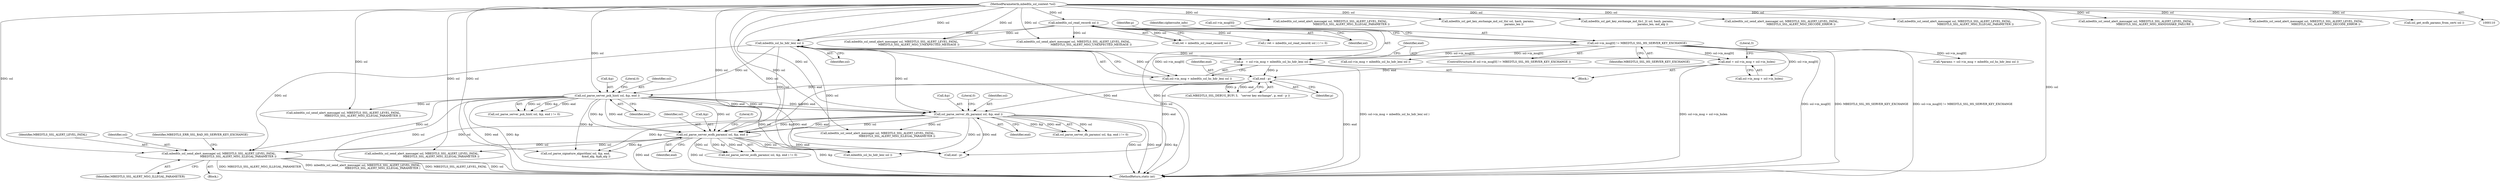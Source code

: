 digraph "0_mbedtls_027f84c69f4ef30c0693832a6c396ef19e563ca1@pointer" {
"1000447" [label="(Call,mbedtls_ssl_send_alert_message( ssl, MBEDTLS_SSL_ALERT_LEVEL_FATAL,\n                                            MBEDTLS_SSL_ALERT_MSG_ILLEGAL_PARAMETER ))"];
"1000274" [label="(Call,mbedtls_ssl_hs_hdr_len( ssl ))"];
"1000205" [label="(Call,mbedtls_ssl_read_record( ssl ))"];
"1000111" [label="(MethodParameterIn,mbedtls_ssl_context *ssl)"];
"1000363" [label="(Call,ssl_parse_server_dh_params( ssl, &p, end ))"];
"1000319" [label="(Call,ssl_parse_server_psk_hint( ssl, &p, end ))"];
"1000289" [label="(Call,end - p)"];
"1000276" [label="(Call,end = ssl->in_msg + ssl->in_hslen)"];
"1000232" [label="(Call,ssl->in_msg[0] != MBEDTLS_SSL_HS_SERVER_KEY_EXCHANGE)"];
"1000268" [label="(Call,p   = ssl->in_msg + mbedtls_ssl_hs_hdr_len( ssl ))"];
"1000401" [label="(Call,ssl_parse_server_ecdh_params( ssl, &p, end ))"];
"1000400" [label="(Call,ssl_parse_server_ecdh_params( ssl, &p, end ) != 0)"];
"1000452" [label="(Identifier,MBEDTLS_ERR_SSL_BAD_HS_SERVER_KEY_EXCHANGE)"];
"1000289" [label="(Call,end - p)"];
"1000275" [label="(Identifier,ssl)"];
"1000321" [label="(Call,&p)"];
"1000285" [label="(Call,MBEDTLS_SSL_DEBUG_BUF( 3,   \"server key exchange\", p, end - p ))"];
"1000499" [label="(Call,ssl_parse_signature_algorithm( ssl, &p, end,\n                                               &md_alg, &pk_alg ))"];
"1000329" [label="(Call,mbedtls_ssl_send_alert_message( ssl, MBEDTLS_SSL_ALERT_LEVEL_FATAL,\n                                            MBEDTLS_SSL_ALERT_MSG_ILLEGAL_PARAMETER ))"];
"1000291" [label="(Identifier,p)"];
"1000476" [label="(Call,*params = ssl->in_msg + mbedtls_ssl_hs_hdr_len( ssl ))"];
"1000277" [label="(Identifier,end)"];
"1000324" [label="(Literal,0)"];
"1000411" [label="(Call,mbedtls_ssl_send_alert_message( ssl, MBEDTLS_SSL_ALERT_LEVEL_FATAL,\n                                            MBEDTLS_SSL_ALERT_MSG_ILLEGAL_PARAMETER ))"];
"1000367" [label="(Identifier,end)"];
"1000368" [label="(Literal,0)"];
"1000203" [label="(Call,ret = mbedtls_ssl_read_record( ssl ))"];
"1000435" [label="(Call,end - p)"];
"1000320" [label="(Identifier,ssl)"];
"1000286" [label="(Literal,3)"];
"1000760" [label="(MethodReturn,static int)"];
"1000406" [label="(Literal,0)"];
"1000513" [label="(Call,mbedtls_ssl_send_alert_message( ssl, MBEDTLS_SSL_ALERT_LEVEL_FATAL,\n                                                MBEDTLS_SSL_ALERT_MSG_ILLEGAL_PARAMETER ))"];
"1000625" [label="(Call,mbedtls_ssl_get_key_exchange_md_ssl_tls( ssl, hash, params,\n                                                           params_len ))"];
"1000447" [label="(Call,mbedtls_ssl_send_alert_message( ssl, MBEDTLS_SSL_ALERT_LEVEL_FATAL,\n                                            MBEDTLS_SSL_ALERT_MSG_ILLEGAL_PARAMETER ))"];
"1000647" [label="(Call,mbedtls_ssl_get_key_exchange_md_tls1_2( ssl, hash, params,\n                                                          params_len, md_alg ))"];
"1000604" [label="(Call,mbedtls_ssl_send_alert_message( ssl, MBEDTLS_SSL_ALERT_LEVEL_FATAL,\n                                            MBEDTLS_SSL_ALERT_MSG_DECODE_ERROR ))"];
"1000269" [label="(Identifier,p)"];
"1000442" [label="(Block,)"];
"1000364" [label="(Identifier,ssl)"];
"1000205" [label="(Call,mbedtls_ssl_read_record( ssl ))"];
"1000402" [label="(Identifier,ssl)"];
"1000363" [label="(Call,ssl_parse_server_dh_params( ssl, &p, end ))"];
"1000318" [label="(Call,ssl_parse_server_psk_hint( ssl, &p, end ) != 0)"];
"1000244" [label="(Identifier,ciphersuite_info)"];
"1000478" [label="(Call,ssl->in_msg + mbedtls_ssl_hs_hdr_len( ssl ))"];
"1000233" [label="(Call,ssl->in_msg[0])"];
"1000405" [label="(Identifier,end)"];
"1000290" [label="(Identifier,end)"];
"1000528" [label="(Call,mbedtls_ssl_send_alert_message( ssl, MBEDTLS_SSL_ALERT_LEVEL_FATAL,\n                                                MBEDTLS_SSL_ALERT_MSG_ILLEGAL_PARAMETER ))"];
"1000111" [label="(MethodParameterIn,mbedtls_ssl_context *ssl)"];
"1000112" [label="(Block,)"];
"1000231" [label="(ControlStructure,if( ssl->in_msg[0] != MBEDTLS_SSL_HS_SERVER_KEY_EXCHANGE ))"];
"1000323" [label="(Identifier,end)"];
"1000373" [label="(Call,mbedtls_ssl_send_alert_message( ssl, MBEDTLS_SSL_ALERT_LEVEL_FATAL,\n                                            MBEDTLS_SSL_ALERT_MSG_ILLEGAL_PARAMETER ))"];
"1000206" [label="(Identifier,ssl)"];
"1000319" [label="(Call,ssl_parse_server_psk_hint( ssl, &p, end ))"];
"1000482" [label="(Call,mbedtls_ssl_hs_hdr_len( ssl ))"];
"1000362" [label="(Call,ssl_parse_server_dh_params( ssl, &p, end ) != 0)"];
"1000180" [label="(Call,mbedtls_ssl_send_alert_message( ssl, MBEDTLS_SSL_ALERT_LEVEL_FATAL,\n                                            MBEDTLS_SSL_ALERT_MSG_HANDSHAKE_FAILURE ))"];
"1000238" [label="(Identifier,MBEDTLS_SSL_HS_SERVER_KEY_EXCHANGE)"];
"1000450" [label="(Identifier,MBEDTLS_SSL_ALERT_MSG_ILLEGAL_PARAMETER)"];
"1000232" [label="(Call,ssl->in_msg[0] != MBEDTLS_SSL_HS_SERVER_KEY_EXCHANGE)"];
"1000268" [label="(Call,p   = ssl->in_msg + mbedtls_ssl_hs_hdr_len( ssl ))"];
"1000365" [label="(Call,&p)"];
"1000574" [label="(Call,mbedtls_ssl_send_alert_message( ssl, MBEDTLS_SSL_ALERT_LEVEL_FATAL,\n                                            MBEDTLS_SSL_ALERT_MSG_DECODE_ERROR ))"];
"1000401" [label="(Call,ssl_parse_server_ecdh_params( ssl, &p, end ))"];
"1000448" [label="(Identifier,ssl)"];
"1000225" [label="(Call,mbedtls_ssl_send_alert_message( ssl, MBEDTLS_SSL_ALERT_LEVEL_FATAL,\n                                        MBEDTLS_SSL_ALERT_MSG_UNEXPECTED_MESSAGE ))"];
"1000172" [label="(Call,ssl_get_ecdh_params_from_cert( ssl ))"];
"1000278" [label="(Call,ssl->in_msg + ssl->in_hslen)"];
"1000202" [label="(Call,( ret = mbedtls_ssl_read_record( ssl ) ) != 0)"];
"1000449" [label="(Identifier,MBEDTLS_SSL_ALERT_LEVEL_FATAL)"];
"1000270" [label="(Call,ssl->in_msg + mbedtls_ssl_hs_hdr_len( ssl ))"];
"1000276" [label="(Call,end = ssl->in_msg + ssl->in_hslen)"];
"1000403" [label="(Call,&p)"];
"1000274" [label="(Call,mbedtls_ssl_hs_hdr_len( ssl ))"];
"1000262" [label="(Call,mbedtls_ssl_send_alert_message( ssl, MBEDTLS_SSL_ALERT_LEVEL_FATAL,\n                                        MBEDTLS_SSL_ALERT_MSG_UNEXPECTED_MESSAGE ))"];
"1000447" -> "1000442"  [label="AST: "];
"1000447" -> "1000450"  [label="CFG: "];
"1000448" -> "1000447"  [label="AST: "];
"1000449" -> "1000447"  [label="AST: "];
"1000450" -> "1000447"  [label="AST: "];
"1000452" -> "1000447"  [label="CFG: "];
"1000447" -> "1000760"  [label="DDG: MBEDTLS_SSL_ALERT_MSG_ILLEGAL_PARAMETER"];
"1000447" -> "1000760"  [label="DDG: mbedtls_ssl_send_alert_message( ssl, MBEDTLS_SSL_ALERT_LEVEL_FATAL,\n                                            MBEDTLS_SSL_ALERT_MSG_ILLEGAL_PARAMETER )"];
"1000447" -> "1000760"  [label="DDG: MBEDTLS_SSL_ALERT_LEVEL_FATAL"];
"1000447" -> "1000760"  [label="DDG: ssl"];
"1000274" -> "1000447"  [label="DDG: ssl"];
"1000363" -> "1000447"  [label="DDG: ssl"];
"1000401" -> "1000447"  [label="DDG: ssl"];
"1000319" -> "1000447"  [label="DDG: ssl"];
"1000111" -> "1000447"  [label="DDG: ssl"];
"1000274" -> "1000270"  [label="AST: "];
"1000274" -> "1000275"  [label="CFG: "];
"1000275" -> "1000274"  [label="AST: "];
"1000270" -> "1000274"  [label="CFG: "];
"1000274" -> "1000760"  [label="DDG: ssl"];
"1000274" -> "1000268"  [label="DDG: ssl"];
"1000274" -> "1000270"  [label="DDG: ssl"];
"1000205" -> "1000274"  [label="DDG: ssl"];
"1000111" -> "1000274"  [label="DDG: ssl"];
"1000274" -> "1000319"  [label="DDG: ssl"];
"1000274" -> "1000363"  [label="DDG: ssl"];
"1000274" -> "1000401"  [label="DDG: ssl"];
"1000274" -> "1000482"  [label="DDG: ssl"];
"1000205" -> "1000203"  [label="AST: "];
"1000205" -> "1000206"  [label="CFG: "];
"1000206" -> "1000205"  [label="AST: "];
"1000203" -> "1000205"  [label="CFG: "];
"1000205" -> "1000760"  [label="DDG: ssl"];
"1000205" -> "1000202"  [label="DDG: ssl"];
"1000205" -> "1000203"  [label="DDG: ssl"];
"1000111" -> "1000205"  [label="DDG: ssl"];
"1000205" -> "1000225"  [label="DDG: ssl"];
"1000205" -> "1000262"  [label="DDG: ssl"];
"1000111" -> "1000110"  [label="AST: "];
"1000111" -> "1000760"  [label="DDG: ssl"];
"1000111" -> "1000172"  [label="DDG: ssl"];
"1000111" -> "1000180"  [label="DDG: ssl"];
"1000111" -> "1000225"  [label="DDG: ssl"];
"1000111" -> "1000262"  [label="DDG: ssl"];
"1000111" -> "1000319"  [label="DDG: ssl"];
"1000111" -> "1000329"  [label="DDG: ssl"];
"1000111" -> "1000363"  [label="DDG: ssl"];
"1000111" -> "1000373"  [label="DDG: ssl"];
"1000111" -> "1000401"  [label="DDG: ssl"];
"1000111" -> "1000411"  [label="DDG: ssl"];
"1000111" -> "1000482"  [label="DDG: ssl"];
"1000111" -> "1000499"  [label="DDG: ssl"];
"1000111" -> "1000513"  [label="DDG: ssl"];
"1000111" -> "1000528"  [label="DDG: ssl"];
"1000111" -> "1000574"  [label="DDG: ssl"];
"1000111" -> "1000604"  [label="DDG: ssl"];
"1000111" -> "1000625"  [label="DDG: ssl"];
"1000111" -> "1000647"  [label="DDG: ssl"];
"1000363" -> "1000362"  [label="AST: "];
"1000363" -> "1000367"  [label="CFG: "];
"1000364" -> "1000363"  [label="AST: "];
"1000365" -> "1000363"  [label="AST: "];
"1000367" -> "1000363"  [label="AST: "];
"1000368" -> "1000363"  [label="CFG: "];
"1000363" -> "1000760"  [label="DDG: &p"];
"1000363" -> "1000760"  [label="DDG: ssl"];
"1000363" -> "1000760"  [label="DDG: end"];
"1000363" -> "1000362"  [label="DDG: ssl"];
"1000363" -> "1000362"  [label="DDG: &p"];
"1000363" -> "1000362"  [label="DDG: end"];
"1000319" -> "1000363"  [label="DDG: ssl"];
"1000319" -> "1000363"  [label="DDG: &p"];
"1000319" -> "1000363"  [label="DDG: end"];
"1000289" -> "1000363"  [label="DDG: end"];
"1000363" -> "1000373"  [label="DDG: ssl"];
"1000363" -> "1000401"  [label="DDG: ssl"];
"1000363" -> "1000401"  [label="DDG: &p"];
"1000363" -> "1000401"  [label="DDG: end"];
"1000363" -> "1000435"  [label="DDG: end"];
"1000363" -> "1000482"  [label="DDG: ssl"];
"1000363" -> "1000499"  [label="DDG: &p"];
"1000319" -> "1000318"  [label="AST: "];
"1000319" -> "1000323"  [label="CFG: "];
"1000320" -> "1000319"  [label="AST: "];
"1000321" -> "1000319"  [label="AST: "];
"1000323" -> "1000319"  [label="AST: "];
"1000324" -> "1000319"  [label="CFG: "];
"1000319" -> "1000760"  [label="DDG: end"];
"1000319" -> "1000760"  [label="DDG: &p"];
"1000319" -> "1000760"  [label="DDG: ssl"];
"1000319" -> "1000318"  [label="DDG: ssl"];
"1000319" -> "1000318"  [label="DDG: &p"];
"1000319" -> "1000318"  [label="DDG: end"];
"1000289" -> "1000319"  [label="DDG: end"];
"1000319" -> "1000329"  [label="DDG: ssl"];
"1000319" -> "1000401"  [label="DDG: ssl"];
"1000319" -> "1000401"  [label="DDG: &p"];
"1000319" -> "1000401"  [label="DDG: end"];
"1000319" -> "1000435"  [label="DDG: end"];
"1000319" -> "1000482"  [label="DDG: ssl"];
"1000319" -> "1000499"  [label="DDG: &p"];
"1000289" -> "1000285"  [label="AST: "];
"1000289" -> "1000291"  [label="CFG: "];
"1000290" -> "1000289"  [label="AST: "];
"1000291" -> "1000289"  [label="AST: "];
"1000285" -> "1000289"  [label="CFG: "];
"1000289" -> "1000760"  [label="DDG: end"];
"1000289" -> "1000285"  [label="DDG: p"];
"1000289" -> "1000285"  [label="DDG: end"];
"1000276" -> "1000289"  [label="DDG: end"];
"1000268" -> "1000289"  [label="DDG: p"];
"1000289" -> "1000401"  [label="DDG: end"];
"1000289" -> "1000435"  [label="DDG: end"];
"1000276" -> "1000112"  [label="AST: "];
"1000276" -> "1000278"  [label="CFG: "];
"1000277" -> "1000276"  [label="AST: "];
"1000278" -> "1000276"  [label="AST: "];
"1000286" -> "1000276"  [label="CFG: "];
"1000276" -> "1000760"  [label="DDG: ssl->in_msg + ssl->in_hslen"];
"1000232" -> "1000276"  [label="DDG: ssl->in_msg[0]"];
"1000232" -> "1000231"  [label="AST: "];
"1000232" -> "1000238"  [label="CFG: "];
"1000233" -> "1000232"  [label="AST: "];
"1000238" -> "1000232"  [label="AST: "];
"1000244" -> "1000232"  [label="CFG: "];
"1000269" -> "1000232"  [label="CFG: "];
"1000232" -> "1000760"  [label="DDG: ssl->in_msg[0]"];
"1000232" -> "1000760"  [label="DDG: MBEDTLS_SSL_HS_SERVER_KEY_EXCHANGE"];
"1000232" -> "1000760"  [label="DDG: ssl->in_msg[0] != MBEDTLS_SSL_HS_SERVER_KEY_EXCHANGE"];
"1000232" -> "1000268"  [label="DDG: ssl->in_msg[0]"];
"1000232" -> "1000270"  [label="DDG: ssl->in_msg[0]"];
"1000232" -> "1000278"  [label="DDG: ssl->in_msg[0]"];
"1000232" -> "1000476"  [label="DDG: ssl->in_msg[0]"];
"1000232" -> "1000478"  [label="DDG: ssl->in_msg[0]"];
"1000268" -> "1000112"  [label="AST: "];
"1000268" -> "1000270"  [label="CFG: "];
"1000269" -> "1000268"  [label="AST: "];
"1000270" -> "1000268"  [label="AST: "];
"1000277" -> "1000268"  [label="CFG: "];
"1000268" -> "1000760"  [label="DDG: ssl->in_msg + mbedtls_ssl_hs_hdr_len( ssl )"];
"1000401" -> "1000400"  [label="AST: "];
"1000401" -> "1000405"  [label="CFG: "];
"1000402" -> "1000401"  [label="AST: "];
"1000403" -> "1000401"  [label="AST: "];
"1000405" -> "1000401"  [label="AST: "];
"1000406" -> "1000401"  [label="CFG: "];
"1000401" -> "1000760"  [label="DDG: end"];
"1000401" -> "1000760"  [label="DDG: ssl"];
"1000401" -> "1000760"  [label="DDG: &p"];
"1000401" -> "1000400"  [label="DDG: ssl"];
"1000401" -> "1000400"  [label="DDG: &p"];
"1000401" -> "1000400"  [label="DDG: end"];
"1000401" -> "1000411"  [label="DDG: ssl"];
"1000401" -> "1000435"  [label="DDG: end"];
"1000401" -> "1000482"  [label="DDG: ssl"];
"1000401" -> "1000499"  [label="DDG: &p"];
}
